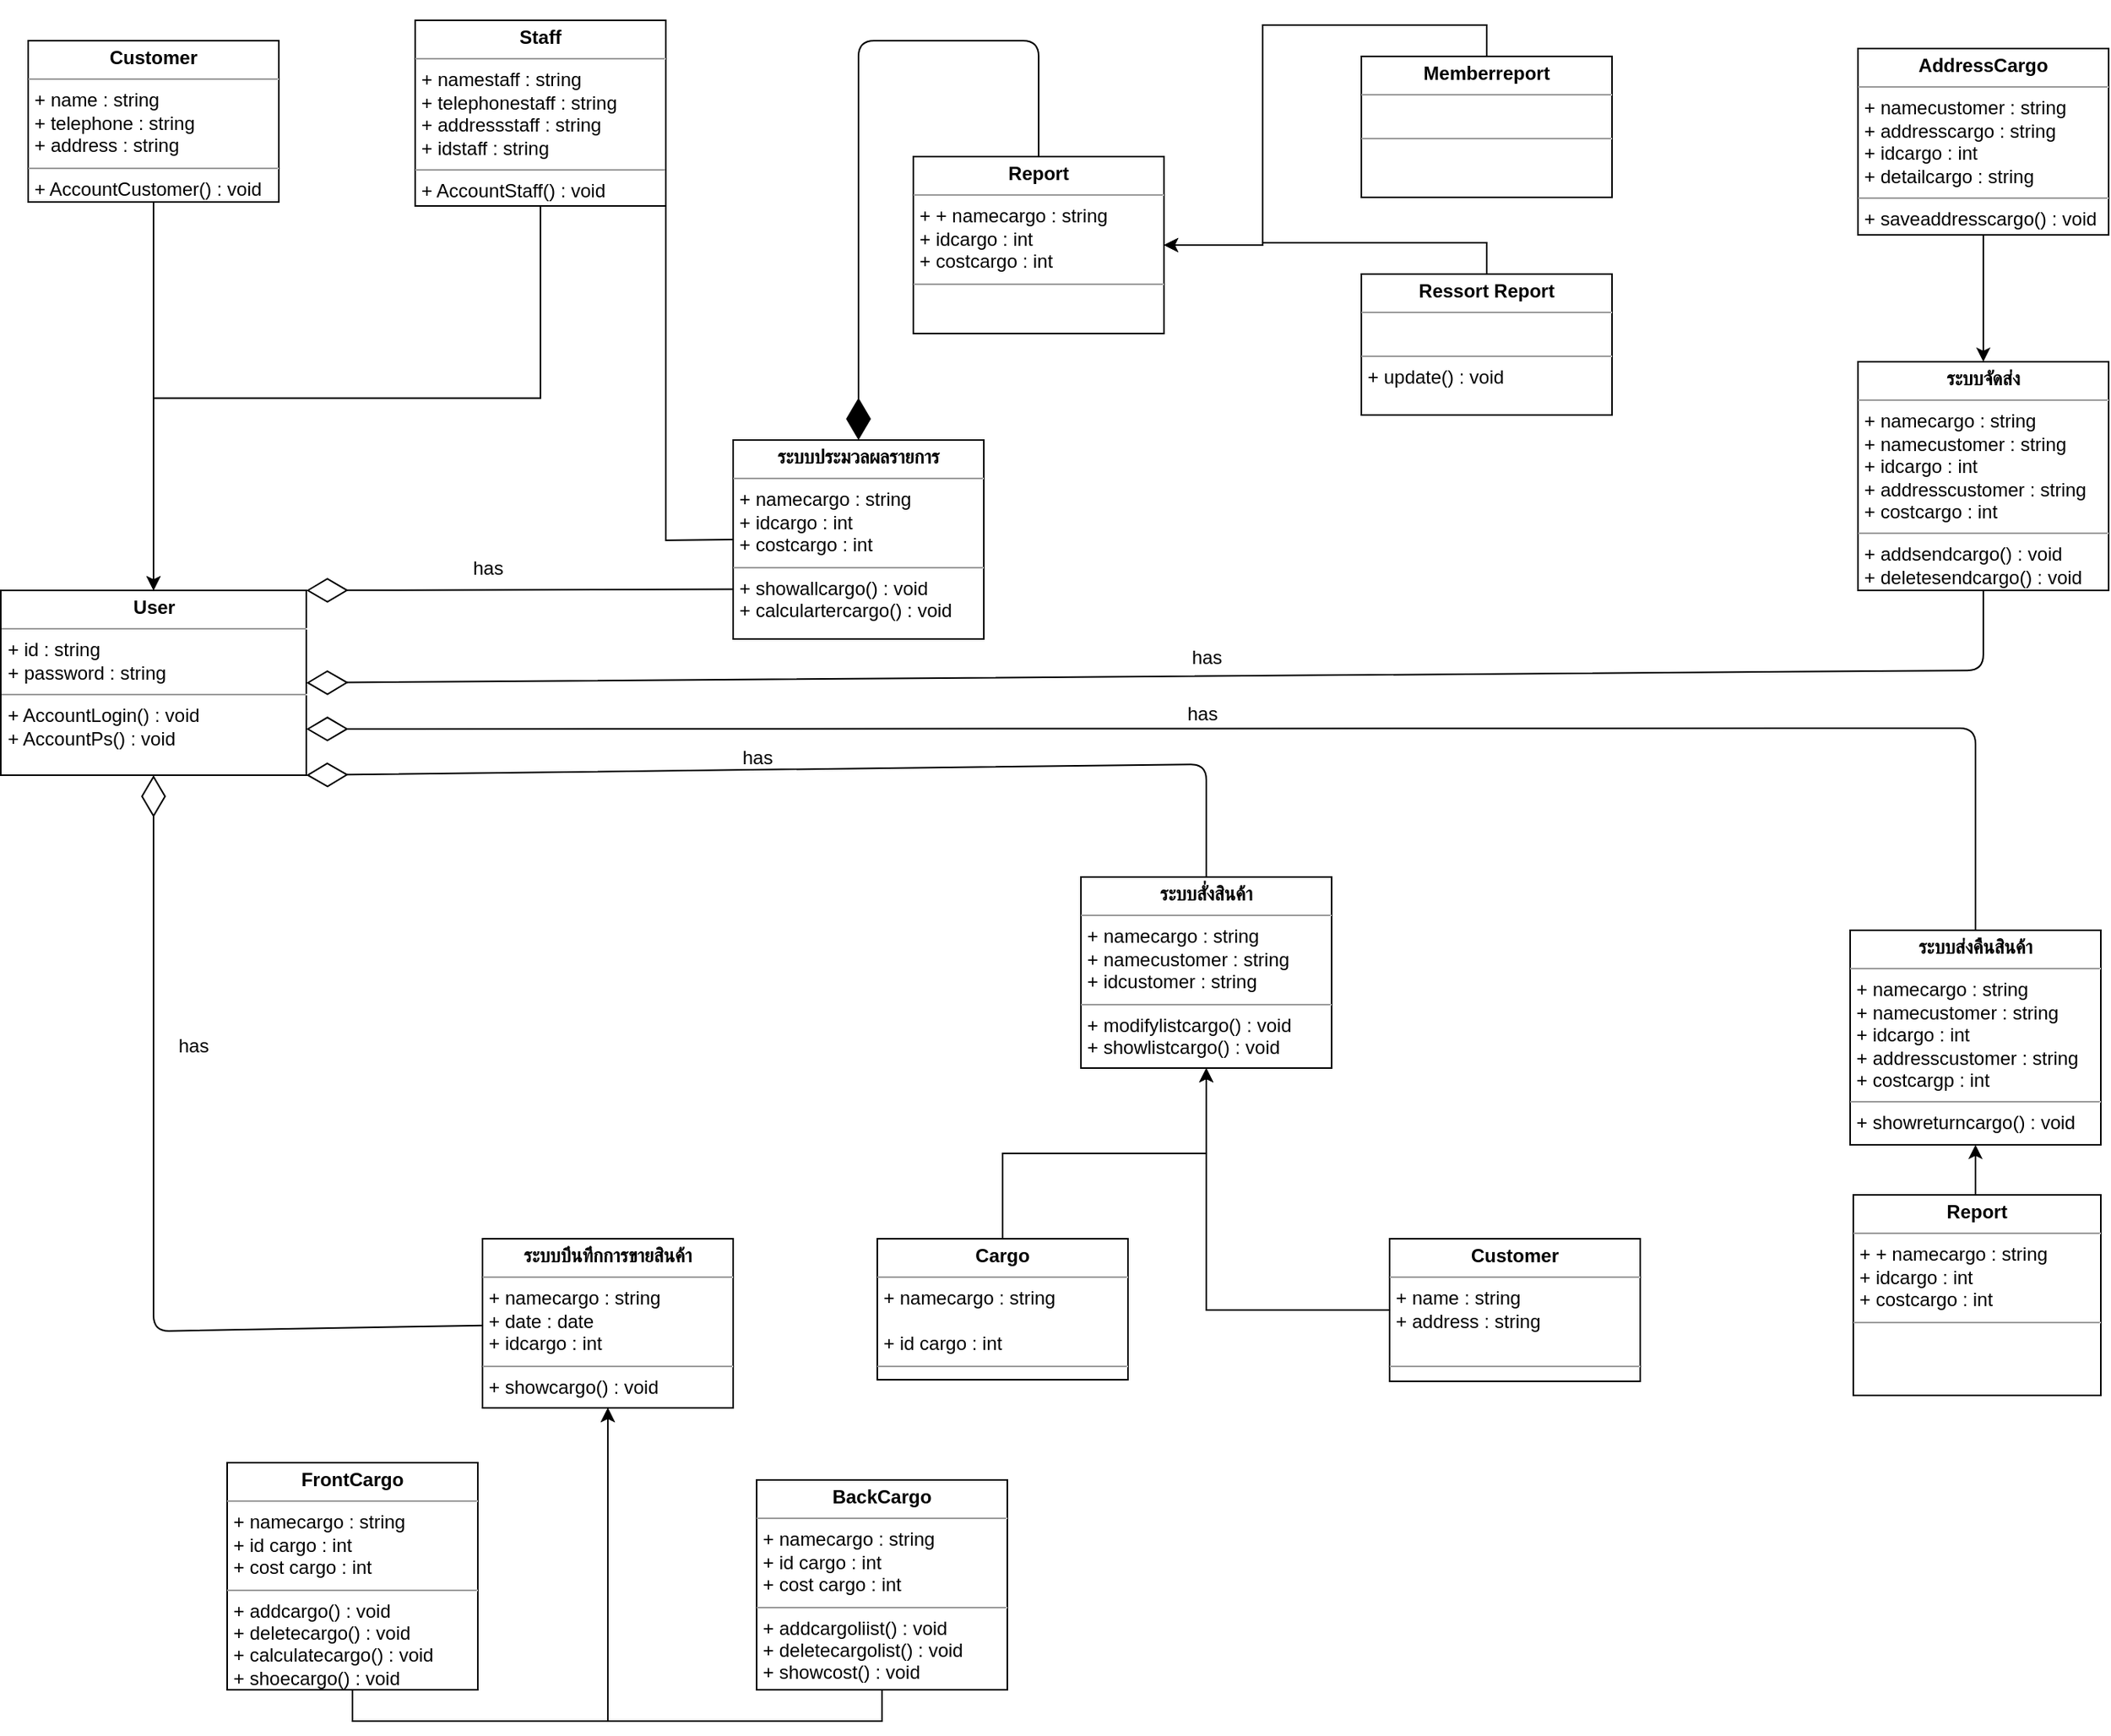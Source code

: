 <mxfile version="12.6.6" type="device"><diagram id="mYceIdIjL06pufVdiBTY" name="Page-1"><mxGraphModel dx="3683" dy="1146" grid="0" gridSize="10" guides="1" tooltips="1" connect="1" arrows="1" fold="1" page="1" pageScale="1" pageWidth="1654" pageHeight="1169" math="0" shadow="0"><root><mxCell id="0"/><mxCell id="1" parent="0"/><mxCell id="FHowEfERKfrU7bIiwlfz-5" value="&lt;p style=&quot;margin: 0px ; margin-top: 4px ; text-align: center&quot;&gt;&lt;b&gt;ระบบบึนทึกการขายสินค้า&lt;/b&gt;&lt;/p&gt;&lt;hr size=&quot;1&quot;&gt;&lt;p style=&quot;margin: 0px ; margin-left: 4px&quot;&gt;+ namecargo : string&lt;/p&gt;&lt;p style=&quot;margin: 0px ; margin-left: 4px&quot;&gt;+ date : date&lt;/p&gt;&lt;p style=&quot;margin: 0px ; margin-left: 4px&quot;&gt;+ idcargo : int&lt;/p&gt;&lt;hr size=&quot;1&quot;&gt;&lt;p style=&quot;margin: 0px ; margin-left: 4px&quot;&gt;+ showcargo() : void&lt;/p&gt;" style="verticalAlign=top;align=left;overflow=fill;fontSize=12;fontFamily=Helvetica;html=1;" vertex="1" parent="1"><mxGeometry x="-1324" y="801" width="160" height="108" as="geometry"/></mxCell><mxCell id="FHowEfERKfrU7bIiwlfz-6" value="&lt;p style=&quot;margin: 0px ; margin-top: 4px ; text-align: center&quot;&gt;&lt;b&gt;User&lt;/b&gt;&lt;/p&gt;&lt;hr size=&quot;1&quot;&gt;&lt;p style=&quot;margin: 0px ; margin-left: 4px&quot;&gt;+ id : string&lt;/p&gt;&lt;p style=&quot;margin: 0px ; margin-left: 4px&quot;&gt;+ password : string&lt;/p&gt;&lt;hr size=&quot;1&quot;&gt;&lt;p style=&quot;margin: 0px ; margin-left: 4px&quot;&gt;+ AccountLogin() : void&amp;nbsp;&lt;/p&gt;&lt;p style=&quot;margin: 0px ; margin-left: 4px&quot;&gt;+ AccountPs() : void&lt;/p&gt;" style="verticalAlign=top;align=left;overflow=fill;fontSize=12;fontFamily=Helvetica;html=1;" vertex="1" parent="1"><mxGeometry x="-1631.5" y="387" width="195" height="118" as="geometry"/></mxCell><mxCell id="FHowEfERKfrU7bIiwlfz-7" value="&lt;p style=&quot;margin: 0px ; margin-top: 4px ; text-align: center&quot;&gt;&lt;b&gt;ระบบสั่งสินค้า&lt;/b&gt;&lt;/p&gt;&lt;hr size=&quot;1&quot;&gt;&lt;p style=&quot;margin: 0px ; margin-left: 4px&quot;&gt;+ namecargo : string&lt;/p&gt;&lt;p style=&quot;margin: 0px ; margin-left: 4px&quot;&gt;+ namecustomer : string&lt;/p&gt;&lt;p style=&quot;margin: 0px ; margin-left: 4px&quot;&gt;+ idcustomer : string&lt;/p&gt;&lt;hr size=&quot;1&quot;&gt;&lt;p style=&quot;margin: 0px ; margin-left: 4px&quot;&gt;+ modifylistcargo() : void&lt;/p&gt;&lt;p style=&quot;margin: 0px ; margin-left: 4px&quot;&gt;+ showlistcargo() : void&lt;/p&gt;&lt;p style=&quot;margin: 0px ; margin-left: 4px&quot;&gt;&lt;br&gt;&lt;/p&gt;" style="verticalAlign=top;align=left;overflow=fill;fontSize=12;fontFamily=Helvetica;html=1;" vertex="1" parent="1"><mxGeometry x="-942" y="570" width="160" height="122" as="geometry"/></mxCell><mxCell id="FHowEfERKfrU7bIiwlfz-8" value="&lt;p style=&quot;margin: 0px ; margin-top: 4px ; text-align: center&quot;&gt;&lt;b&gt;ระบบจัดส่ง&lt;/b&gt;&lt;/p&gt;&lt;hr size=&quot;1&quot;&gt;&lt;p style=&quot;margin: 0px 0px 0px 4px&quot;&gt;+ namecargo : string&lt;/p&gt;&lt;p style=&quot;margin: 0px 0px 0px 4px&quot;&gt;+ namecustomer : string&lt;/p&gt;&lt;p style=&quot;margin: 0px 0px 0px 4px&quot;&gt;+ idcargo : int&lt;/p&gt;&lt;p style=&quot;margin: 0px 0px 0px 4px&quot;&gt;+ addresscustomer : string&lt;/p&gt;&lt;p style=&quot;margin: 0px 0px 0px 4px&quot;&gt;+ costcargo : int&lt;/p&gt;&lt;hr size=&quot;1&quot;&gt;&lt;p style=&quot;margin: 0px ; margin-left: 4px&quot;&gt;+ addsendcargo() : void&lt;/p&gt;&lt;p style=&quot;margin: 0px ; margin-left: 4px&quot;&gt;+ deletesendcargo() : void&lt;/p&gt;&lt;p style=&quot;margin: 0px ; margin-left: 4px&quot;&gt;&lt;br&gt;&lt;/p&gt;" style="verticalAlign=top;align=left;overflow=fill;fontSize=12;fontFamily=Helvetica;html=1;" vertex="1" parent="1"><mxGeometry x="-446" y="241" width="160" height="146" as="geometry"/></mxCell><mxCell id="FHowEfERKfrU7bIiwlfz-9" value="&lt;p style=&quot;margin: 0px ; margin-top: 4px ; text-align: center&quot;&gt;&lt;b&gt;ระบบส่งคืนสินค้า&lt;/b&gt;&lt;/p&gt;&lt;hr size=&quot;1&quot;&gt;&lt;p style=&quot;margin: 0px ; margin-left: 4px&quot;&gt;+ namecargo : string&lt;/p&gt;&lt;p style=&quot;margin: 0px ; margin-left: 4px&quot;&gt;+ namecustomer : string&lt;/p&gt;&lt;p style=&quot;margin: 0px ; margin-left: 4px&quot;&gt;+ idcargo : int&lt;/p&gt;&lt;p style=&quot;margin: 0px ; margin-left: 4px&quot;&gt;+ addresscustomer : string&lt;/p&gt;&lt;p style=&quot;margin: 0px ; margin-left: 4px&quot;&gt;+ costcargp : int&lt;/p&gt;&lt;hr size=&quot;1&quot;&gt;&lt;p style=&quot;margin: 0px ; margin-left: 4px&quot;&gt;+ showreturncargo() : void&lt;/p&gt;" style="verticalAlign=top;align=left;overflow=fill;fontSize=12;fontFamily=Helvetica;html=1;" vertex="1" parent="1"><mxGeometry x="-451" y="604" width="160" height="137" as="geometry"/></mxCell><mxCell id="FHowEfERKfrU7bIiwlfz-10" value="&lt;p style=&quot;margin: 0px ; margin-top: 4px ; text-align: center&quot;&gt;&lt;b&gt;ระบบประมวลผลรายการ&lt;/b&gt;&lt;/p&gt;&lt;hr size=&quot;1&quot;&gt;&lt;p style=&quot;margin: 0px ; margin-left: 4px&quot;&gt;+ namecargo : string&lt;/p&gt;&lt;p style=&quot;margin: 0px ; margin-left: 4px&quot;&gt;+ idcargo : int&lt;/p&gt;&lt;p style=&quot;margin: 0px ; margin-left: 4px&quot;&gt;+ costcargo : int&lt;/p&gt;&lt;hr size=&quot;1&quot;&gt;&lt;p style=&quot;margin: 0px ; margin-left: 4px&quot;&gt;+ showallcargo() : void&lt;/p&gt;&lt;p style=&quot;margin: 0px ; margin-left: 4px&quot;&gt;+ calculartercargo() : void&lt;/p&gt;" style="verticalAlign=top;align=left;overflow=fill;fontSize=12;fontFamily=Helvetica;html=1;" vertex="1" parent="1"><mxGeometry x="-1164" y="291" width="160" height="127" as="geometry"/></mxCell><mxCell id="FHowEfERKfrU7bIiwlfz-15" style="edgeStyle=orthogonalEdgeStyle;rounded=0;orthogonalLoop=1;jettySize=auto;html=1;exitX=0.5;exitY=1;exitDx=0;exitDy=0;entryX=0.5;entryY=0;entryDx=0;entryDy=0;" edge="1" parent="1" source="FHowEfERKfrU7bIiwlfz-11" target="FHowEfERKfrU7bIiwlfz-6"><mxGeometry relative="1" as="geometry"/></mxCell><mxCell id="FHowEfERKfrU7bIiwlfz-11" value="&lt;p style=&quot;margin: 0px ; margin-top: 4px ; text-align: center&quot;&gt;&lt;b&gt;Customer&lt;/b&gt;&lt;/p&gt;&lt;hr size=&quot;1&quot;&gt;&lt;p style=&quot;margin: 0px ; margin-left: 4px&quot;&gt;+ name : string&lt;/p&gt;&lt;p style=&quot;margin: 0px ; margin-left: 4px&quot;&gt;+ telephone : string&lt;/p&gt;&lt;p style=&quot;margin: 0px ; margin-left: 4px&quot;&gt;+ address : string&lt;/p&gt;&lt;hr size=&quot;1&quot;&gt;&lt;p style=&quot;margin: 0px ; margin-left: 4px&quot;&gt;+ AccountCustomer() : void&lt;/p&gt;" style="verticalAlign=top;align=left;overflow=fill;fontSize=12;fontFamily=Helvetica;html=1;" vertex="1" parent="1"><mxGeometry x="-1614" y="36" width="160" height="103" as="geometry"/></mxCell><mxCell id="FHowEfERKfrU7bIiwlfz-16" style="edgeStyle=orthogonalEdgeStyle;rounded=0;orthogonalLoop=1;jettySize=auto;html=1;exitX=0.5;exitY=1;exitDx=0;exitDy=0;" edge="1" parent="1" source="FHowEfERKfrU7bIiwlfz-13" target="FHowEfERKfrU7bIiwlfz-6"><mxGeometry relative="1" as="geometry"/></mxCell><mxCell id="FHowEfERKfrU7bIiwlfz-13" value="&lt;p style=&quot;margin: 0px ; margin-top: 4px ; text-align: center&quot;&gt;&lt;b&gt;Staff&lt;/b&gt;&lt;br&gt;&lt;/p&gt;&lt;hr size=&quot;1&quot;&gt;&lt;p style=&quot;margin: 0px 0px 0px 4px&quot;&gt;+ namestaff : string&lt;/p&gt;&lt;p style=&quot;margin: 0px 0px 0px 4px&quot;&gt;+ telephonestaff : string&lt;/p&gt;&lt;p style=&quot;margin: 0px 0px 0px 4px&quot;&gt;+ addressstaff : string&lt;/p&gt;&lt;p style=&quot;margin: 0px 0px 0px 4px&quot;&gt;+ idstaff : string&lt;/p&gt;&lt;hr size=&quot;1&quot;&gt;&lt;p style=&quot;margin: 0px ; margin-left: 4px&quot;&gt;+ AccountStaff() : void&lt;/p&gt;" style="verticalAlign=top;align=left;overflow=fill;fontSize=12;fontFamily=Helvetica;html=1;" vertex="1" parent="1"><mxGeometry x="-1367" y="23" width="160" height="118.5" as="geometry"/></mxCell><mxCell id="FHowEfERKfrU7bIiwlfz-19" style="edgeStyle=orthogonalEdgeStyle;rounded=0;orthogonalLoop=1;jettySize=auto;html=1;exitX=0.5;exitY=1;exitDx=0;exitDy=0;" edge="1" parent="1" source="FHowEfERKfrU7bIiwlfz-17" target="FHowEfERKfrU7bIiwlfz-5"><mxGeometry relative="1" as="geometry"/></mxCell><mxCell id="FHowEfERKfrU7bIiwlfz-17" value="&lt;p style=&quot;margin: 0px ; margin-top: 4px ; text-align: center&quot;&gt;&lt;b&gt;FrontCargo&lt;/b&gt;&lt;/p&gt;&lt;hr size=&quot;1&quot;&gt;&lt;p style=&quot;margin: 0px ; margin-left: 4px&quot;&gt;+ namecargo : string&lt;/p&gt;&lt;p style=&quot;margin: 0px ; margin-left: 4px&quot;&gt;+ id cargo : int&lt;/p&gt;&lt;p style=&quot;margin: 0px ; margin-left: 4px&quot;&gt;+ cost cargo : int&lt;/p&gt;&lt;hr size=&quot;1&quot;&gt;&lt;p style=&quot;margin: 0px ; margin-left: 4px&quot;&gt;+ addcargo() : void&lt;/p&gt;&lt;p style=&quot;margin: 0px ; margin-left: 4px&quot;&gt;+ deletecargo() : void&lt;/p&gt;&lt;p style=&quot;margin: 0px ; margin-left: 4px&quot;&gt;+ calculatecargo() : void&lt;/p&gt;&lt;p style=&quot;margin: 0px ; margin-left: 4px&quot;&gt;+ shoecargo() : void&lt;/p&gt;&lt;p style=&quot;margin: 0px ; margin-left: 4px&quot;&gt;&lt;br&gt;&lt;/p&gt;" style="verticalAlign=top;align=left;overflow=fill;fontSize=12;fontFamily=Helvetica;html=1;" vertex="1" parent="1"><mxGeometry x="-1487" y="944" width="160" height="145" as="geometry"/></mxCell><mxCell id="FHowEfERKfrU7bIiwlfz-20" style="edgeStyle=orthogonalEdgeStyle;rounded=0;orthogonalLoop=1;jettySize=auto;html=1;exitX=0.5;exitY=1;exitDx=0;exitDy=0;" edge="1" parent="1" source="FHowEfERKfrU7bIiwlfz-18" target="FHowEfERKfrU7bIiwlfz-5"><mxGeometry relative="1" as="geometry"/></mxCell><mxCell id="FHowEfERKfrU7bIiwlfz-18" value="&lt;p style=&quot;margin: 0px ; margin-top: 4px ; text-align: center&quot;&gt;&lt;b&gt;BackCargo&lt;/b&gt;&lt;/p&gt;&lt;hr size=&quot;1&quot;&gt;&lt;p style=&quot;margin: 0px ; margin-left: 4px&quot;&gt;+ namecargo : string&lt;/p&gt;&lt;p style=&quot;margin: 0px ; margin-left: 4px&quot;&gt;+ id cargo : int&lt;/p&gt;&lt;p style=&quot;margin: 0px ; margin-left: 4px&quot;&gt;+ cost cargo : int&lt;/p&gt;&lt;hr size=&quot;1&quot;&gt;&lt;p style=&quot;margin: 0px ; margin-left: 4px&quot;&gt;+ addcargoliist() : void&lt;/p&gt;&lt;p style=&quot;margin: 0px ; margin-left: 4px&quot;&gt;+ deletecargolist() : void&lt;/p&gt;&lt;p style=&quot;margin: 0px ; margin-left: 4px&quot;&gt;+ showcost() : void&lt;/p&gt;" style="verticalAlign=top;align=left;overflow=fill;fontSize=12;fontFamily=Helvetica;html=1;" vertex="1" parent="1"><mxGeometry x="-1149" y="955" width="160" height="134" as="geometry"/></mxCell><mxCell id="FHowEfERKfrU7bIiwlfz-23" style="edgeStyle=orthogonalEdgeStyle;rounded=0;orthogonalLoop=1;jettySize=auto;html=1;exitX=0.5;exitY=1;exitDx=0;exitDy=0;entryX=0.5;entryY=0;entryDx=0;entryDy=0;" edge="1" parent="1" source="FHowEfERKfrU7bIiwlfz-22" target="FHowEfERKfrU7bIiwlfz-8"><mxGeometry relative="1" as="geometry"/></mxCell><mxCell id="FHowEfERKfrU7bIiwlfz-22" value="&lt;p style=&quot;margin: 0px ; margin-top: 4px ; text-align: center&quot;&gt;&lt;b&gt;AddressCargo&lt;/b&gt;&lt;/p&gt;&lt;hr size=&quot;1&quot;&gt;&lt;p style=&quot;margin: 0px 0px 0px 4px&quot;&gt;+ namecustomer : string&lt;/p&gt;&lt;p style=&quot;margin: 0px 0px 0px 4px&quot;&gt;+ addresscargo : string&lt;/p&gt;&lt;p style=&quot;margin: 0px 0px 0px 4px&quot;&gt;+ idcargo : int&lt;/p&gt;&lt;p style=&quot;margin: 0px 0px 0px 4px&quot;&gt;+ detailcargo : string&lt;/p&gt;&lt;hr size=&quot;1&quot;&gt;&lt;p style=&quot;margin: 0px ; margin-left: 4px&quot;&gt;+ saveaddresscargo() : void&lt;/p&gt;" style="verticalAlign=top;align=left;overflow=fill;fontSize=12;fontFamily=Helvetica;html=1;" vertex="1" parent="1"><mxGeometry x="-446" y="41" width="160" height="119" as="geometry"/></mxCell><mxCell id="FHowEfERKfrU7bIiwlfz-41" value="&lt;p style=&quot;margin: 0px ; margin-top: 4px ; text-align: center&quot;&gt;&lt;b&gt;Report&lt;/b&gt;&lt;/p&gt;&lt;hr size=&quot;1&quot;&gt;&lt;p style=&quot;margin: 0px ; margin-left: 4px&quot;&gt;+&amp;nbsp;&lt;span&gt;+ namecargo : string&lt;/span&gt;&lt;/p&gt;&lt;p style=&quot;margin: 0px 0px 0px 4px&quot;&gt;+ idcargo : int&lt;/p&gt;&lt;p style=&quot;margin: 0px 0px 0px 4px&quot;&gt;+ costcargo : int&lt;/p&gt;&lt;hr size=&quot;1&quot;&gt;&lt;p style=&quot;margin: 0px ; margin-left: 4px&quot;&gt;&lt;br&gt;&lt;/p&gt;" style="verticalAlign=top;align=left;overflow=fill;fontSize=12;fontFamily=Helvetica;html=1;" vertex="1" parent="1"><mxGeometry x="-1049" y="110" width="160" height="113" as="geometry"/></mxCell><mxCell id="FHowEfERKfrU7bIiwlfz-42" style="edgeStyle=orthogonalEdgeStyle;rounded=0;orthogonalLoop=1;jettySize=auto;html=1;exitX=0.5;exitY=1;exitDx=0;exitDy=0;" edge="1" parent="1" source="FHowEfERKfrU7bIiwlfz-41" target="FHowEfERKfrU7bIiwlfz-41"><mxGeometry relative="1" as="geometry"/></mxCell><mxCell id="FHowEfERKfrU7bIiwlfz-46" value="" style="endArrow=diamondThin;endFill=1;endSize=24;html=1;entryX=0.5;entryY=0;entryDx=0;entryDy=0;exitX=0.5;exitY=0;exitDx=0;exitDy=0;" edge="1" parent="1" source="FHowEfERKfrU7bIiwlfz-41" target="FHowEfERKfrU7bIiwlfz-10"><mxGeometry width="160" relative="1" as="geometry"><mxPoint x="-1210" y="235" as="sourcePoint"/><mxPoint x="-1050" y="235" as="targetPoint"/><Array as="points"><mxPoint x="-969" y="36"/><mxPoint x="-1084" y="36"/></Array></mxGeometry></mxCell><mxCell id="FHowEfERKfrU7bIiwlfz-48" value="" style="endArrow=none;html=1;rounded=0;exitX=1;exitY=0.5;exitDx=0;exitDy=0;entryX=0;entryY=0.5;entryDx=0;entryDy=0;" edge="1" parent="1" source="FHowEfERKfrU7bIiwlfz-13" target="FHowEfERKfrU7bIiwlfz-10"><mxGeometry relative="1" as="geometry"><mxPoint x="-1370" y="311" as="sourcePoint"/><mxPoint x="-1210" y="311" as="targetPoint"/><Array as="points"><mxPoint x="-1207" y="355"/></Array></mxGeometry></mxCell><mxCell id="FHowEfERKfrU7bIiwlfz-51" style="edgeStyle=orthogonalEdgeStyle;rounded=0;orthogonalLoop=1;jettySize=auto;html=1;exitX=0.5;exitY=0;exitDx=0;exitDy=0;entryX=1;entryY=0.5;entryDx=0;entryDy=0;" edge="1" parent="1" source="FHowEfERKfrU7bIiwlfz-49" target="FHowEfERKfrU7bIiwlfz-41"><mxGeometry relative="1" as="geometry"/></mxCell><mxCell id="FHowEfERKfrU7bIiwlfz-49" value="&lt;p style=&quot;margin: 0px ; margin-top: 4px ; text-align: center&quot;&gt;&lt;b&gt;Ressort Report&lt;/b&gt;&lt;/p&gt;&lt;hr size=&quot;1&quot;&gt;&lt;p style=&quot;margin: 0px ; margin-left: 4px&quot;&gt;&lt;br&gt;&lt;/p&gt;&lt;hr size=&quot;1&quot;&gt;&lt;p style=&quot;margin: 0px ; margin-left: 4px&quot;&gt;+ update() : void&lt;/p&gt;" style="verticalAlign=top;align=left;overflow=fill;fontSize=12;fontFamily=Helvetica;html=1;" vertex="1" parent="1"><mxGeometry x="-763" y="185" width="160" height="90" as="geometry"/></mxCell><mxCell id="FHowEfERKfrU7bIiwlfz-52" style="edgeStyle=orthogonalEdgeStyle;rounded=0;orthogonalLoop=1;jettySize=auto;html=1;exitX=0.5;exitY=0;exitDx=0;exitDy=0;" edge="1" parent="1" source="FHowEfERKfrU7bIiwlfz-50" target="FHowEfERKfrU7bIiwlfz-41"><mxGeometry relative="1" as="geometry"/></mxCell><mxCell id="FHowEfERKfrU7bIiwlfz-50" value="&lt;p style=&quot;margin: 0px ; margin-top: 4px ; text-align: center&quot;&gt;&lt;b&gt;Memberreport&lt;/b&gt;&lt;/p&gt;&lt;hr size=&quot;1&quot;&gt;&lt;p style=&quot;margin: 0px ; margin-left: 4px&quot;&gt;&lt;br&gt;&lt;/p&gt;&lt;hr size=&quot;1&quot;&gt;&lt;p style=&quot;margin: 0px ; margin-left: 4px&quot;&gt;&lt;br&gt;&lt;/p&gt;" style="verticalAlign=top;align=left;overflow=fill;fontSize=12;fontFamily=Helvetica;html=1;" vertex="1" parent="1"><mxGeometry x="-763" y="46" width="160" height="90" as="geometry"/></mxCell><mxCell id="FHowEfERKfrU7bIiwlfz-69" style="edgeStyle=orthogonalEdgeStyle;rounded=0;orthogonalLoop=1;jettySize=auto;html=1;exitX=0.5;exitY=0;exitDx=0;exitDy=0;entryX=0.5;entryY=1;entryDx=0;entryDy=0;" edge="1" parent="1" source="FHowEfERKfrU7bIiwlfz-53" target="FHowEfERKfrU7bIiwlfz-9"><mxGeometry relative="1" as="geometry"/></mxCell><mxCell id="FHowEfERKfrU7bIiwlfz-53" value="&lt;p style=&quot;margin: 0px ; margin-top: 4px ; text-align: center&quot;&gt;&lt;b&gt;Report&lt;/b&gt;&lt;/p&gt;&lt;hr size=&quot;1&quot;&gt;&lt;p style=&quot;margin: 0px ; margin-left: 4px&quot;&gt;+&amp;nbsp;&lt;span&gt;+ namecargo : string&lt;/span&gt;&lt;/p&gt;&lt;p style=&quot;margin: 0px 0px 0px 4px&quot;&gt;+ idcargo : int&lt;/p&gt;&lt;p style=&quot;margin: 0px 0px 0px 4px&quot;&gt;+ costcargo : int&lt;/p&gt;&lt;hr size=&quot;1&quot;&gt;&lt;p style=&quot;margin: 0px ; margin-left: 4px&quot;&gt;&lt;br&gt;&lt;/p&gt;" style="verticalAlign=top;align=left;overflow=fill;fontSize=12;fontFamily=Helvetica;html=1;" vertex="1" parent="1"><mxGeometry x="-449" y="773" width="158" height="128" as="geometry"/></mxCell><mxCell id="FHowEfERKfrU7bIiwlfz-54" style="edgeStyle=orthogonalEdgeStyle;rounded=0;orthogonalLoop=1;jettySize=auto;html=1;exitX=0.5;exitY=1;exitDx=0;exitDy=0;" edge="1" parent="1" source="FHowEfERKfrU7bIiwlfz-53" target="FHowEfERKfrU7bIiwlfz-53"><mxGeometry relative="1" as="geometry"/></mxCell><mxCell id="FHowEfERKfrU7bIiwlfz-62" style="edgeStyle=orthogonalEdgeStyle;rounded=0;orthogonalLoop=1;jettySize=auto;html=1;exitX=0.5;exitY=0;exitDx=0;exitDy=0;entryX=0.5;entryY=1;entryDx=0;entryDy=0;" edge="1" parent="1" source="FHowEfERKfrU7bIiwlfz-60" target="FHowEfERKfrU7bIiwlfz-7"><mxGeometry relative="1" as="geometry"/></mxCell><mxCell id="FHowEfERKfrU7bIiwlfz-60" value="&lt;p style=&quot;margin: 0px ; margin-top: 4px ; text-align: center&quot;&gt;&lt;b&gt;Cargo&lt;/b&gt;&lt;/p&gt;&lt;hr size=&quot;1&quot;&gt;&lt;p style=&quot;margin: 0px ; margin-left: 4px&quot;&gt;+ namecargo : string&lt;/p&gt;&lt;p style=&quot;margin: 0px ; margin-left: 4px&quot;&gt;&lt;br&gt;+ id cargo : int&lt;/p&gt;&lt;hr size=&quot;1&quot;&gt;&lt;p style=&quot;margin: 0px ; margin-left: 4px&quot;&gt;&lt;br&gt;&lt;/p&gt;" style="verticalAlign=top;align=left;overflow=fill;fontSize=12;fontFamily=Helvetica;html=1;" vertex="1" parent="1"><mxGeometry x="-1072" y="801" width="160" height="90" as="geometry"/></mxCell><mxCell id="FHowEfERKfrU7bIiwlfz-63" style="edgeStyle=orthogonalEdgeStyle;rounded=0;orthogonalLoop=1;jettySize=auto;html=1;entryX=0.5;entryY=1;entryDx=0;entryDy=0;" edge="1" parent="1" source="FHowEfERKfrU7bIiwlfz-61" target="FHowEfERKfrU7bIiwlfz-7"><mxGeometry relative="1" as="geometry"/></mxCell><mxCell id="FHowEfERKfrU7bIiwlfz-61" value="&lt;p style=&quot;margin: 0px ; margin-top: 4px ; text-align: center&quot;&gt;&lt;b&gt;Customer&lt;/b&gt;&lt;/p&gt;&lt;hr size=&quot;1&quot;&gt;&lt;p style=&quot;margin: 0px ; margin-left: 4px&quot;&gt;+ name : string&lt;/p&gt;&lt;p style=&quot;margin: 0px ; margin-left: 4px&quot;&gt;+ address : string&lt;/p&gt;&lt;p style=&quot;margin: 0px ; margin-left: 4px&quot;&gt;&lt;br&gt;&lt;/p&gt;&lt;hr size=&quot;1&quot;&gt;&lt;p style=&quot;margin: 0px ; margin-left: 4px&quot;&gt;&lt;br&gt;&lt;/p&gt;" style="verticalAlign=top;align=left;overflow=fill;fontSize=12;fontFamily=Helvetica;html=1;" vertex="1" parent="1"><mxGeometry x="-745" y="801" width="160" height="91" as="geometry"/></mxCell><mxCell id="FHowEfERKfrU7bIiwlfz-65" value="" style="endArrow=diamondThin;endFill=0;endSize=24;html=1;entryX=0.5;entryY=1;entryDx=0;entryDy=0;" edge="1" parent="1" source="FHowEfERKfrU7bIiwlfz-5" target="FHowEfERKfrU7bIiwlfz-6"><mxGeometry width="160" relative="1" as="geometry"><mxPoint x="-1461" y="638" as="sourcePoint"/><mxPoint x="-1301" y="638" as="targetPoint"/><Array as="points"><mxPoint x="-1534" y="860"/></Array></mxGeometry></mxCell><mxCell id="FHowEfERKfrU7bIiwlfz-66" value="" style="endArrow=diamondThin;endFill=0;endSize=24;html=1;entryX=1;entryY=1;entryDx=0;entryDy=0;exitX=0.5;exitY=0;exitDx=0;exitDy=0;" edge="1" parent="1" source="FHowEfERKfrU7bIiwlfz-7" target="FHowEfERKfrU7bIiwlfz-6"><mxGeometry width="160" relative="1" as="geometry"><mxPoint x="-709" y="543" as="sourcePoint"/><mxPoint x="-549" y="543" as="targetPoint"/><Array as="points"><mxPoint x="-862" y="498"/></Array></mxGeometry></mxCell><mxCell id="FHowEfERKfrU7bIiwlfz-67" value="" style="endArrow=diamondThin;endFill=0;endSize=24;html=1;entryX=1;entryY=0.5;entryDx=0;entryDy=0;exitX=0.5;exitY=1;exitDx=0;exitDy=0;" edge="1" parent="1" source="FHowEfERKfrU7bIiwlfz-8" target="FHowEfERKfrU7bIiwlfz-6"><mxGeometry width="160" relative="1" as="geometry"><mxPoint x="-526" y="430" as="sourcePoint"/><mxPoint x="-366" y="430" as="targetPoint"/><Array as="points"><mxPoint x="-366" y="438"/></Array></mxGeometry></mxCell><mxCell id="FHowEfERKfrU7bIiwlfz-70" value="" style="endArrow=diamondThin;endFill=0;endSize=24;html=1;exitX=0.5;exitY=0;exitDx=0;exitDy=0;entryX=1;entryY=0.75;entryDx=0;entryDy=0;" edge="1" parent="1" source="FHowEfERKfrU7bIiwlfz-9" target="FHowEfERKfrU7bIiwlfz-6"><mxGeometry width="160" relative="1" as="geometry"><mxPoint x="-609" y="551" as="sourcePoint"/><mxPoint x="-449" y="551" as="targetPoint"/><Array as="points"><mxPoint x="-371" y="475"/></Array></mxGeometry></mxCell><mxCell id="FHowEfERKfrU7bIiwlfz-71" value="" style="endArrow=diamondThin;endFill=0;endSize=24;html=1;exitX=0;exitY=0.75;exitDx=0;exitDy=0;entryX=1;entryY=0;entryDx=0;entryDy=0;" edge="1" parent="1" source="FHowEfERKfrU7bIiwlfz-10" target="FHowEfERKfrU7bIiwlfz-6"><mxGeometry width="160" relative="1" as="geometry"><mxPoint x="-1339" y="356" as="sourcePoint"/><mxPoint x="-1179" y="356" as="targetPoint"/></mxGeometry></mxCell><mxCell id="FHowEfERKfrU7bIiwlfz-72" value="has" style="text;html=1;align=center;verticalAlign=middle;resizable=0;points=[];autosize=1;" vertex="1" parent="1"><mxGeometry x="-876.5" y="421" width="29" height="18" as="geometry"/></mxCell><mxCell id="FHowEfERKfrU7bIiwlfz-94" value="has" style="text;html=1;" vertex="1" parent="1"><mxGeometry x="-876.499" y="452.0" width="39" height="28" as="geometry"/></mxCell><mxCell id="FHowEfERKfrU7bIiwlfz-95" value="has" style="text;html=1;" vertex="1" parent="1"><mxGeometry x="-1159.996" y="480.001" width="39" height="28" as="geometry"/></mxCell><mxCell id="FHowEfERKfrU7bIiwlfz-96" value="has" style="text;html=1;" vertex="1" parent="1"><mxGeometry x="-1331.996" y="359.004" width="39" height="28" as="geometry"/></mxCell><mxCell id="FHowEfERKfrU7bIiwlfz-97" value="has" style="text;html=1;" vertex="1" parent="1"><mxGeometry x="-1520" y="664" width="39" height="28" as="geometry"/></mxCell></root></mxGraphModel></diagram></mxfile>
